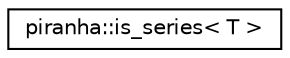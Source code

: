 digraph "Graphical Class Hierarchy"
{
  edge [fontname="Helvetica",fontsize="10",labelfontname="Helvetica",labelfontsize="10"];
  node [fontname="Helvetica",fontsize="10",shape=record];
  rankdir="LR";
  Node0 [label="piranha::is_series\< T \>",height=0.2,width=0.4,color="black", fillcolor="white", style="filled",URL="$classpiranha_1_1is__series.html",tooltip="Type trait to detect series types. "];
}
